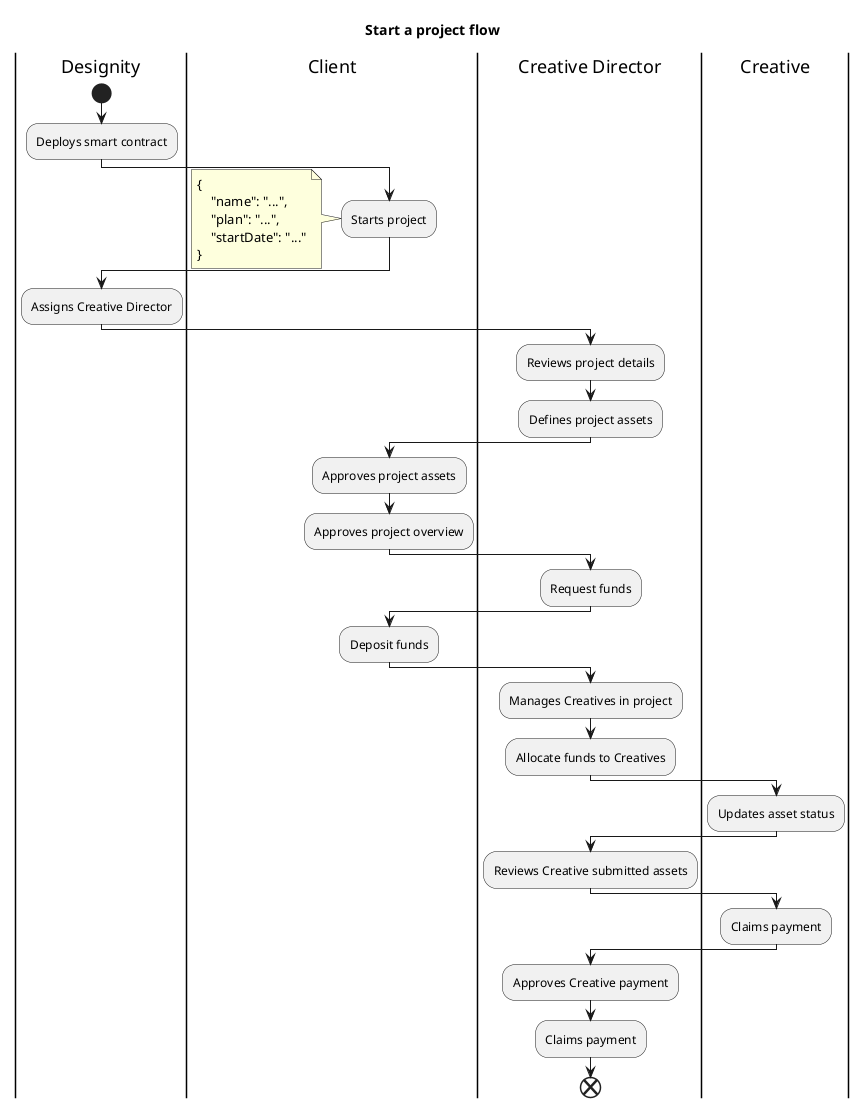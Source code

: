 @startuml "Start Project"
title "Start a project flow"
|Designity|
start
:Deploys smart contract;
|Client|
:Starts project;
note left
    {
        "name": "...",
        "plan": "...",
        "startDate": "..."
    }
end note
|Designity|
:Assigns Creative Director;
|Creative Director|
:Reviews project details;
:Defines project assets;
|Client|
:Approves project assets;
:Approves project overview;
|Creative Director|
:Request funds;
|Client|
:Deposit funds;
|Creative Director|
:Manages Creatives in project;
:Allocate funds to Creatives;
|Creative|
:Updates asset status;
|Creative Director|
:Reviews Creative submitted assets;
|Creative|
:Claims payment;
|Creative Director|
:Approves Creative payment;
:Claims payment;
end
@enduml